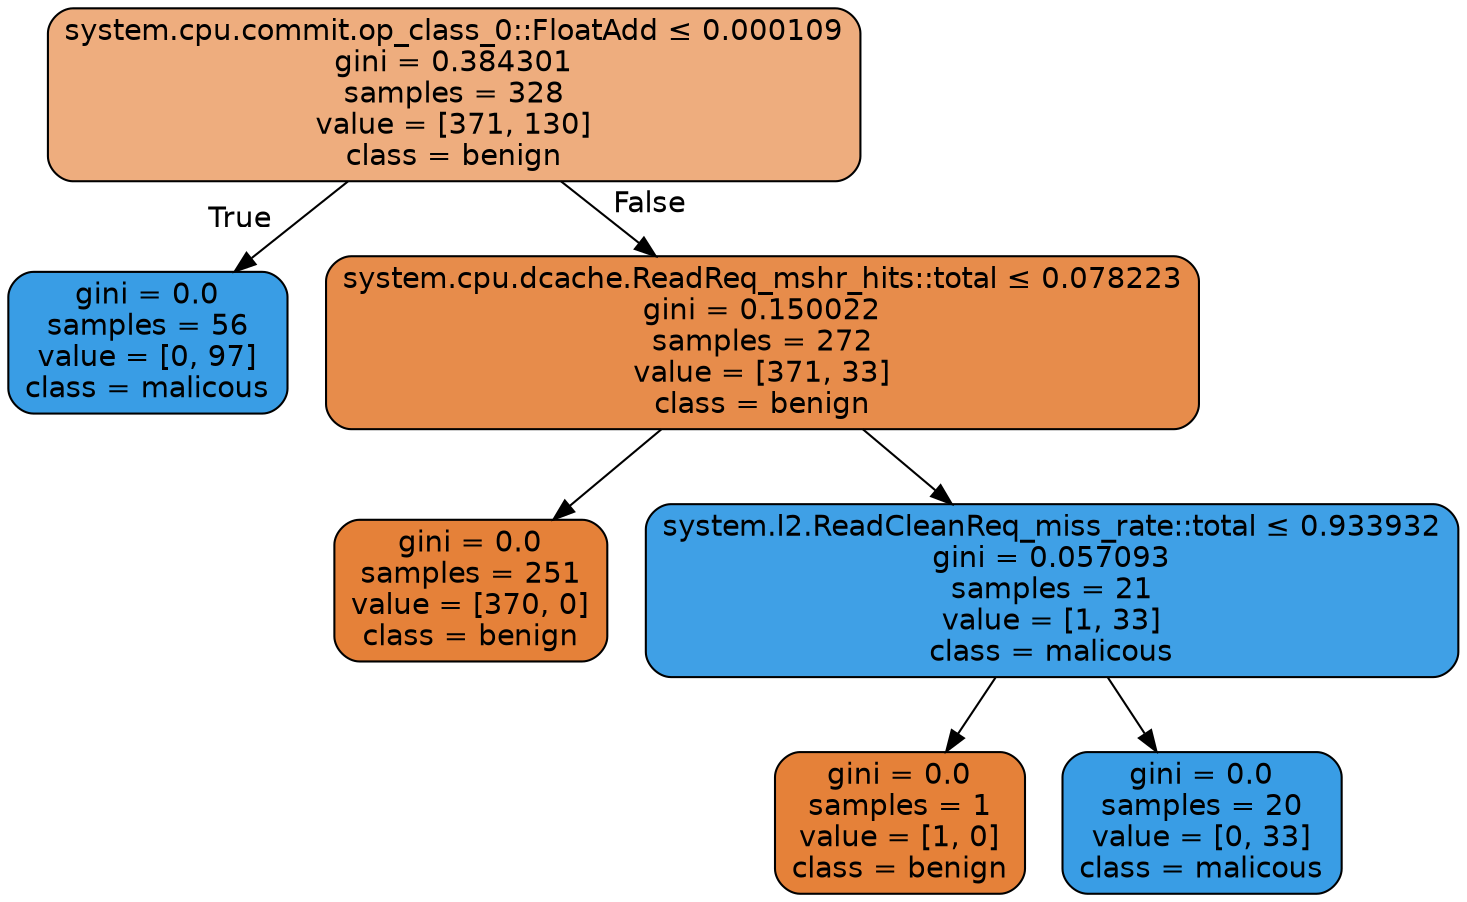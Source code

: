 digraph Tree {
node [shape=box, style="filled, rounded", color="black", fontname=helvetica] ;
edge [fontname=helvetica] ;
0 [label=<system.cpu.commit.op_class_0::FloatAdd &le; 0.000109<br/>gini = 0.384301<br/>samples = 328<br/>value = [371, 130]<br/>class = benign>, fillcolor="#eead7e"] ;
1 [label=<gini = 0.0<br/>samples = 56<br/>value = [0, 97]<br/>class = malicous>, fillcolor="#399de5"] ;
0 -> 1 [labeldistance=2.5, labelangle=45, headlabel="True"] ;
2 [label=<system.cpu.dcache.ReadReq_mshr_hits::total &le; 0.078223<br/>gini = 0.150022<br/>samples = 272<br/>value = [371, 33]<br/>class = benign>, fillcolor="#e78c4b"] ;
0 -> 2 [labeldistance=2.5, labelangle=-45, headlabel="False"] ;
3 [label=<gini = 0.0<br/>samples = 251<br/>value = [370, 0]<br/>class = benign>, fillcolor="#e58139"] ;
2 -> 3 ;
4 [label=<system.l2.ReadCleanReq_miss_rate::total &le; 0.933932<br/>gini = 0.057093<br/>samples = 21<br/>value = [1, 33]<br/>class = malicous>, fillcolor="#3fa0e6"] ;
2 -> 4 ;
5 [label=<gini = 0.0<br/>samples = 1<br/>value = [1, 0]<br/>class = benign>, fillcolor="#e58139"] ;
4 -> 5 ;
6 [label=<gini = 0.0<br/>samples = 20<br/>value = [0, 33]<br/>class = malicous>, fillcolor="#399de5"] ;
4 -> 6 ;
}
